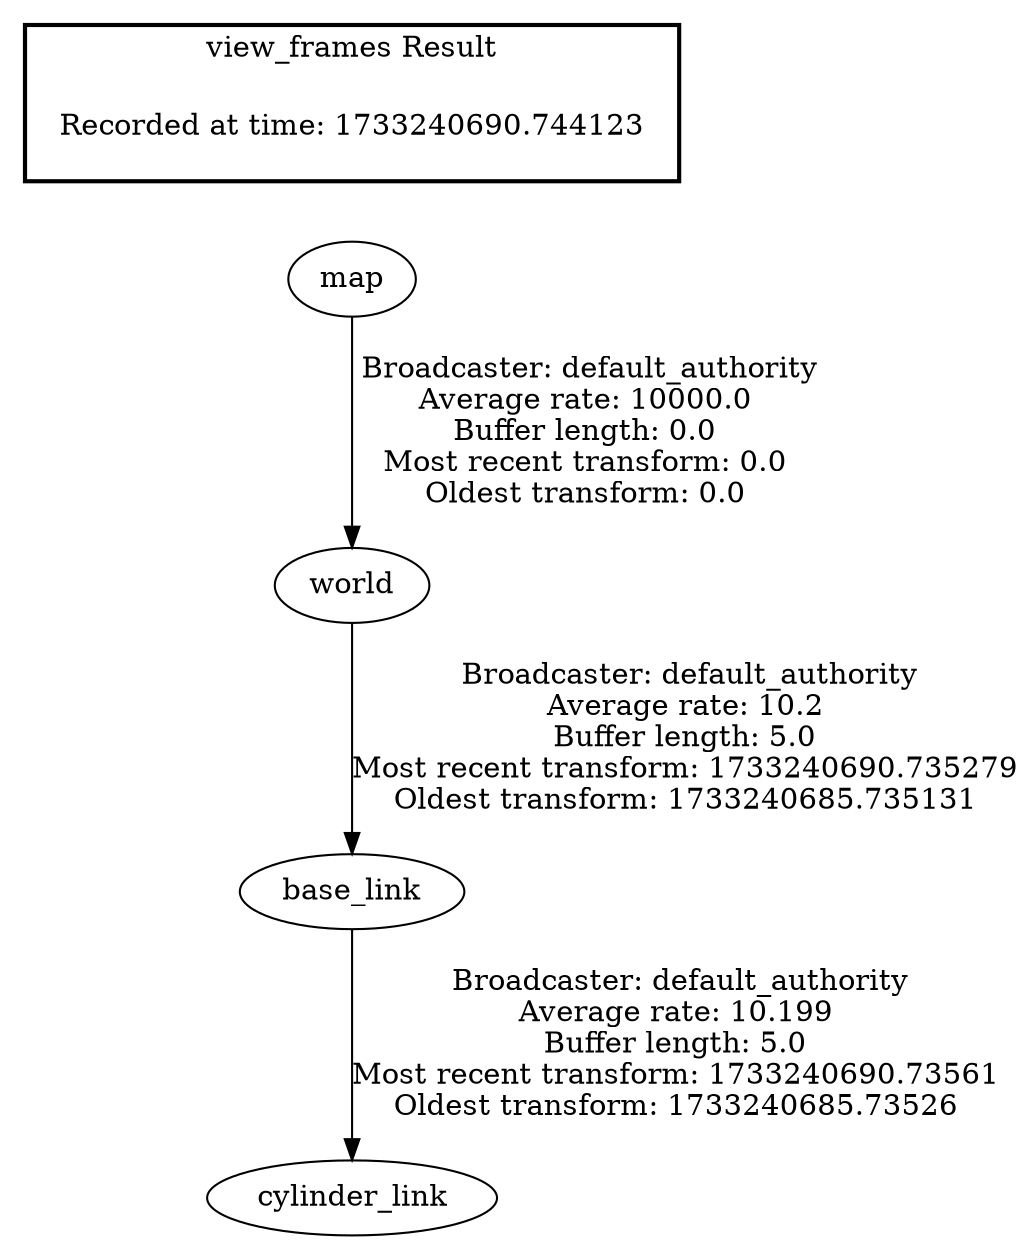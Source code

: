 digraph G {
"map" -> "world"[label=" Broadcaster: default_authority\nAverage rate: 10000.0\nBuffer length: 0.0\nMost recent transform: 0.0\nOldest transform: 0.0\n"];
"world" -> "base_link"[label=" Broadcaster: default_authority\nAverage rate: 10.2\nBuffer length: 5.0\nMost recent transform: 1733240690.735279\nOldest transform: 1733240685.735131\n"];
"base_link" -> "cylinder_link"[label=" Broadcaster: default_authority\nAverage rate: 10.199\nBuffer length: 5.0\nMost recent transform: 1733240690.73561\nOldest transform: 1733240685.73526\n"];
edge [style=invis];
 subgraph cluster_legend { style=bold; color=black; label ="view_frames Result";
"Recorded at time: 1733240690.744123"[ shape=plaintext ] ;
}->"map";
}